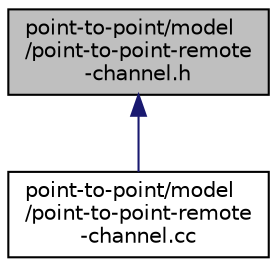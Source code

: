 digraph "point-to-point/model/point-to-point-remote-channel.h"
{
  edge [fontname="Helvetica",fontsize="10",labelfontname="Helvetica",labelfontsize="10"];
  node [fontname="Helvetica",fontsize="10",shape=record];
  Node1 [label="point-to-point/model\l/point-to-point-remote\l-channel.h",height=0.2,width=0.4,color="black", fillcolor="grey75", style="filled", fontcolor="black"];
  Node1 -> Node2 [dir="back",color="midnightblue",fontsize="10",style="solid"];
  Node2 [label="point-to-point/model\l/point-to-point-remote\l-channel.cc",height=0.2,width=0.4,color="black", fillcolor="white", style="filled",URL="$d5/d90/point-to-point-remote-channel_8cc.html"];
}
